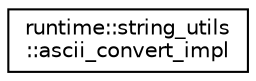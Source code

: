 digraph "Graphical Class Hierarchy"
{
 // LATEX_PDF_SIZE
  edge [fontname="Helvetica",fontsize="10",labelfontname="Helvetica",labelfontsize="10"];
  node [fontname="Helvetica",fontsize="10",shape=record];
  rankdir="LR";
  Node0 [label="runtime::string_utils\l::ascii_convert_impl",height=0.2,width=0.4,color="black", fillcolor="white", style="filled",URL="$structruntime_1_1string__utils_1_1ascii__convert__impl.html",tooltip=" "];
}

